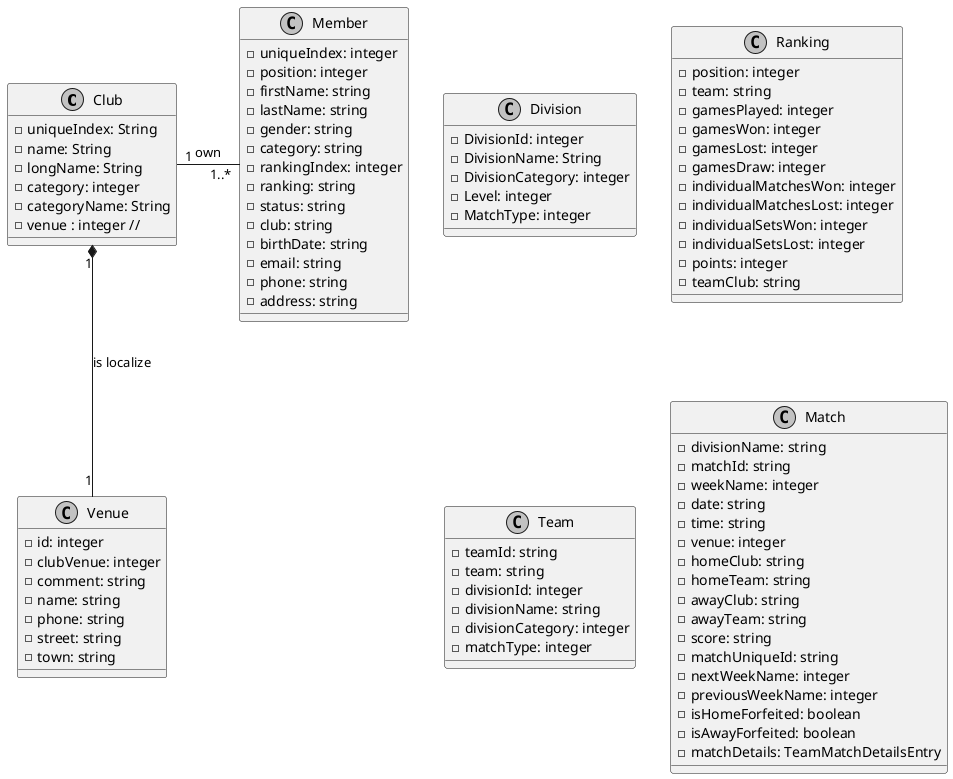 @startuml TTC Virton - class diagram

skinparam monochrome true

class Club {
    - uniqueIndex: String 
    - name: String
    - longName: String
    - category: integer
    - categoryName: String
    - venue : integer //
}

class Venue {
    - id: integer
    - clubVenue: integer
    - comment: string
    - name: string
    - phone: string
    - street: string
    - town: string
}

class Division {
    - DivisionId: integer
	- DivisionName: String
	- DivisionCategory: integer
	- Level: integer
	- MatchType: integer
}

class Member { 
    - uniqueIndex: integer
    - position: integer
    - firstName: string
    - lastName: string
    - gender: string
    - category: string
    - rankingIndex: integer
    - ranking: string
    - status: string /' duno '/
    - club: string
    - birthDate: string
    - email: string
    - phone: string
    - address: string
}

class Ranking {
    - position: integer
	- team: string
	- gamesPlayed: integer
	- gamesWon: integer
	- gamesLost: integer
	- gamesDraw: integer
	- individualMatchesWon: integer
	- individualMatchesLost: integer
	- individualSetsWon: integer
	- individualSetsLost: integer
	- points: integer
	- teamClub: string
}

class Team { 
    - teamId: string
	- team: string
	- divisionId: integer
	- divisionName: string
	- divisionCategory: integer
	- matchType: integer
}

class Match{
	- divisionName: string
	- matchId: string
	- weekName: integer
	- date: string
	- time: string
	- venue: integer
	- homeClub: string
	- homeTeam: string
	- awayClub: string
	- awayTeam: string
	- score: string
	- matchUniqueId: string
	- nextWeekName: integer
	- previousWeekName: integer
	- isHomeForfeited: boolean
	- isAwayForfeited: boolean
	- matchDetails: TeamMatchDetailsEntry
}

Club "1" *-- "1" Venue : is localize 
Club "1" - "1..*" Member : own
@enduml

